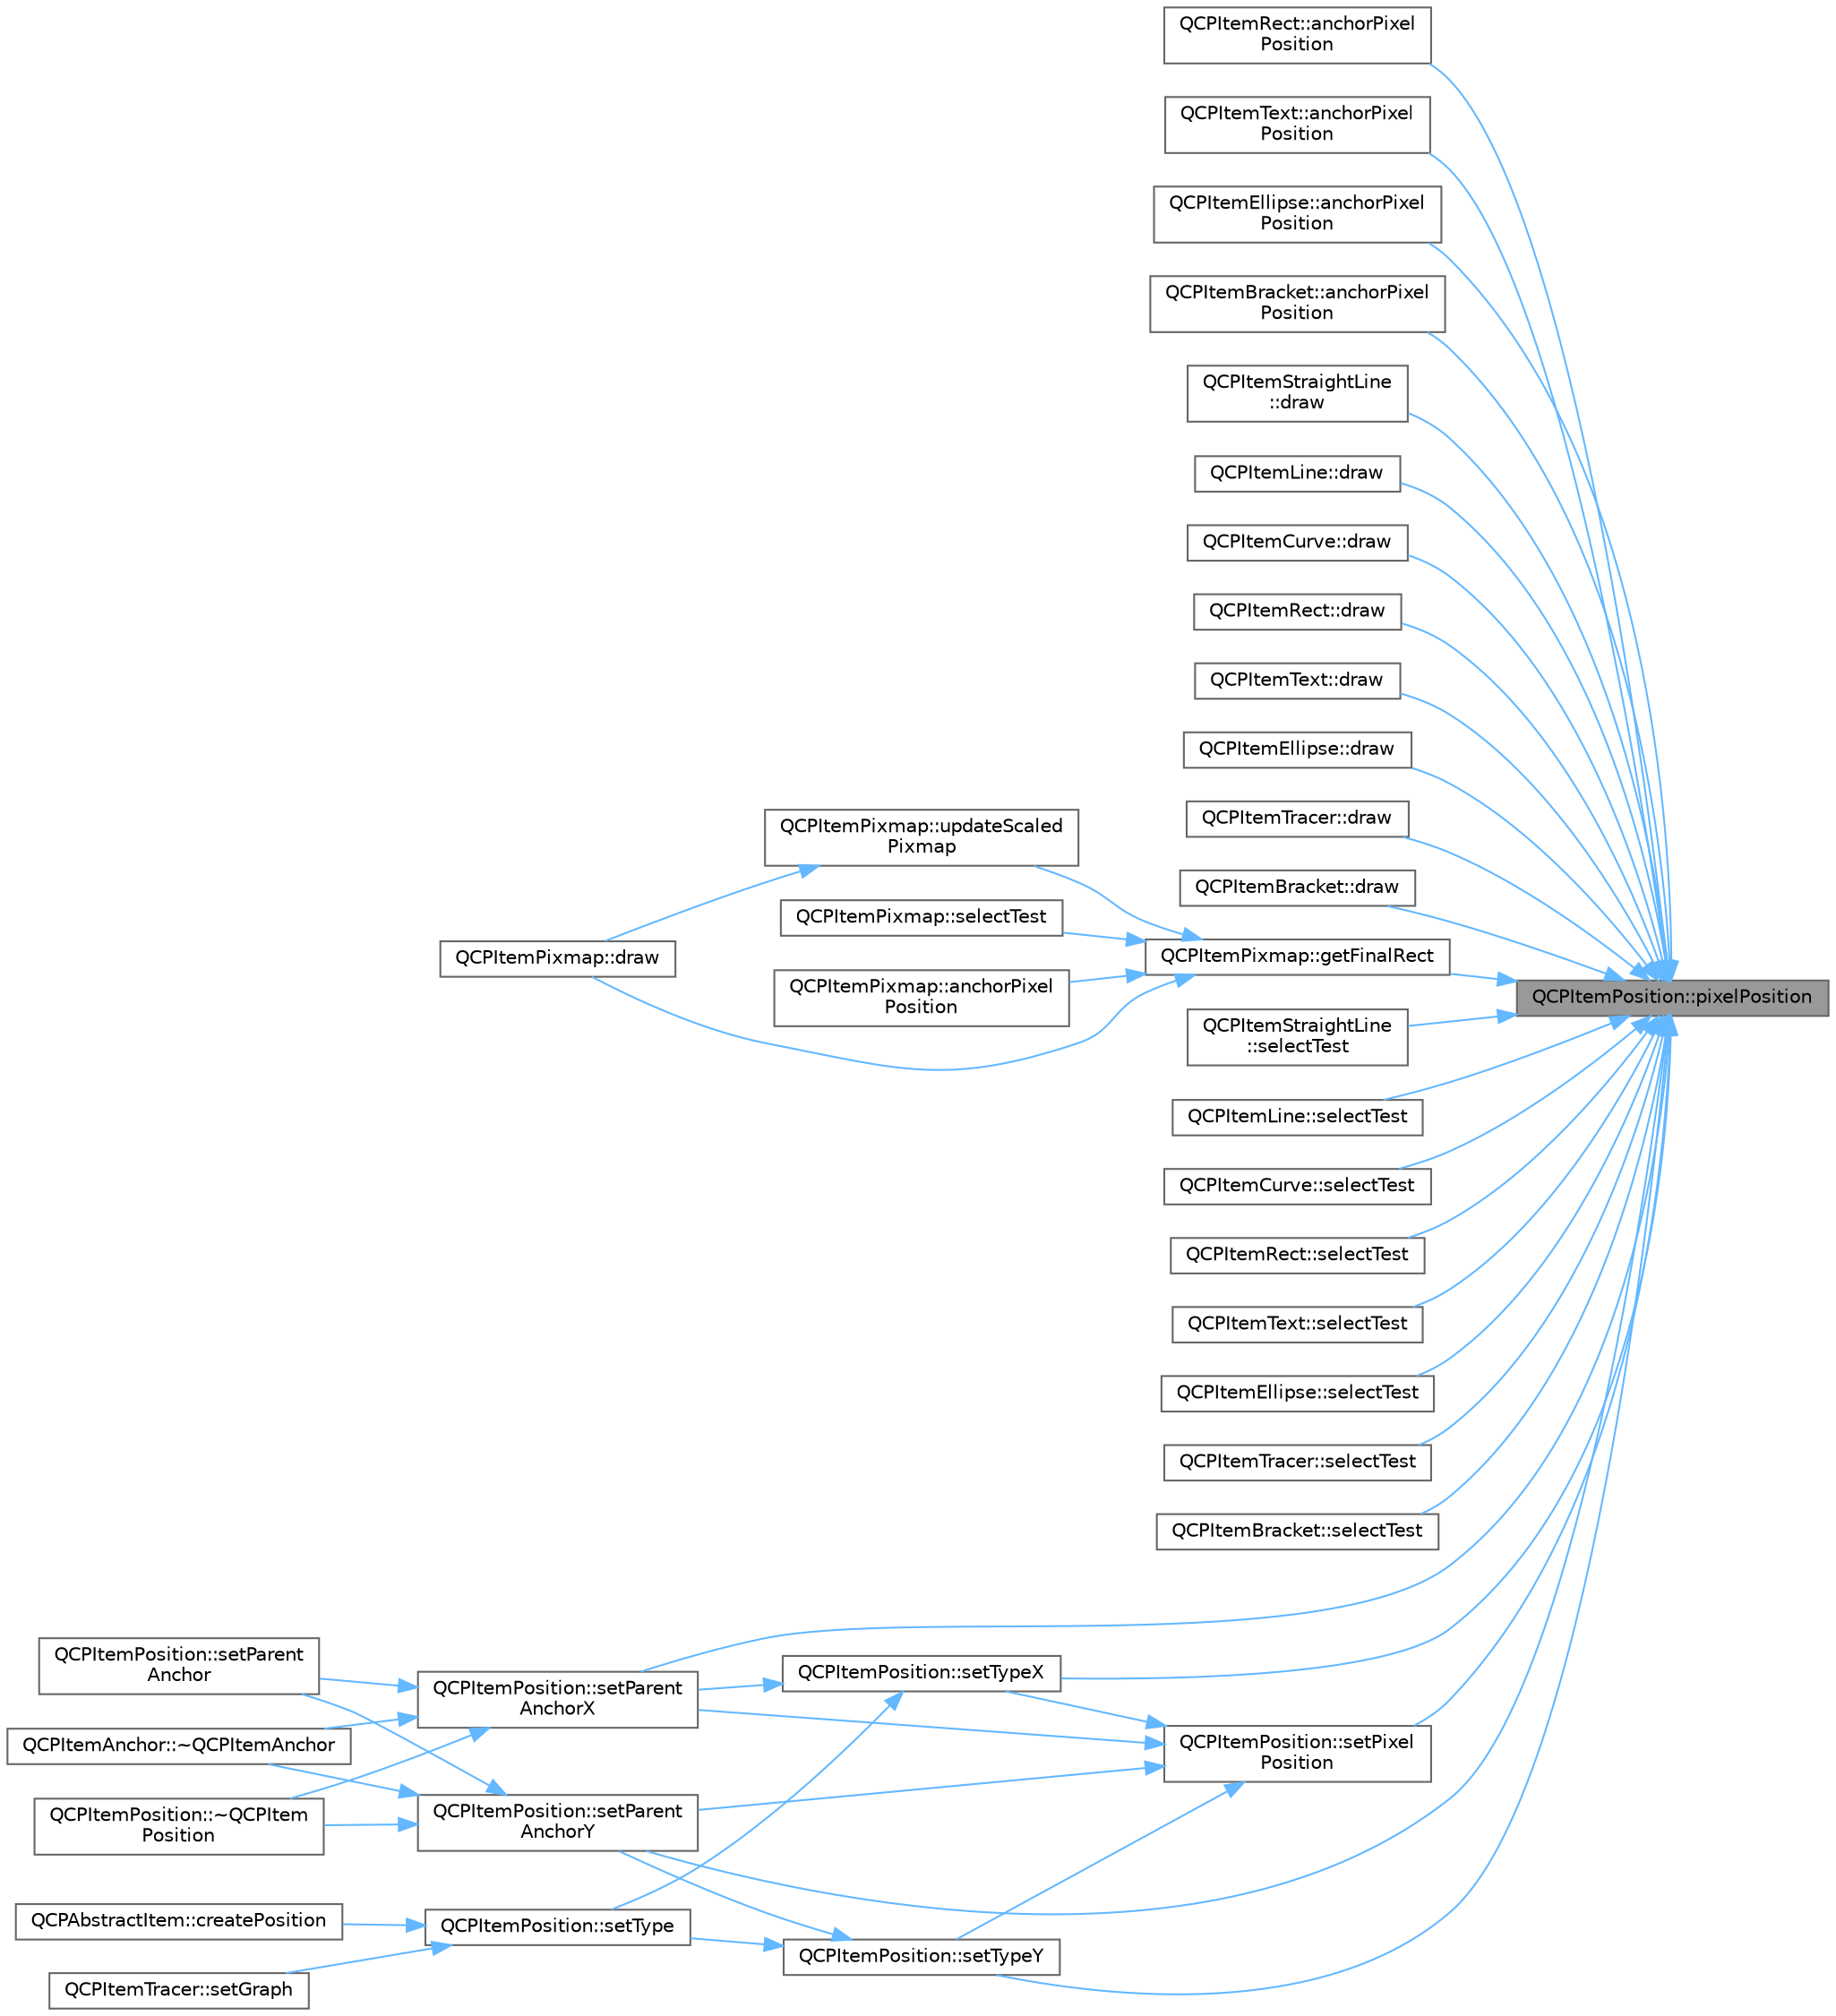 digraph "QCPItemPosition::pixelPosition"
{
 // LATEX_PDF_SIZE
  bgcolor="transparent";
  edge [fontname=Helvetica,fontsize=10,labelfontname=Helvetica,labelfontsize=10];
  node [fontname=Helvetica,fontsize=10,shape=box,height=0.2,width=0.4];
  rankdir="RL";
  Node1 [label="QCPItemPosition::pixelPosition",height=0.2,width=0.4,color="gray40", fillcolor="grey60", style="filled", fontcolor="black",tooltip=" "];
  Node1 -> Node2 [dir="back",color="steelblue1",style="solid"];
  Node2 [label="QCPItemRect::anchorPixel\lPosition",height=0.2,width=0.4,color="grey40", fillcolor="white", style="filled",URL="$class_q_c_p_item_rect.html#a844027325b33a3b7eef424128ee5109c",tooltip=" "];
  Node1 -> Node3 [dir="back",color="steelblue1",style="solid"];
  Node3 [label="QCPItemText::anchorPixel\lPosition",height=0.2,width=0.4,color="grey40", fillcolor="white", style="filled",URL="$class_q_c_p_item_text.html#afcdb1724d88d561f65da95fb54b0acb7",tooltip=" "];
  Node1 -> Node4 [dir="back",color="steelblue1",style="solid"];
  Node4 [label="QCPItemEllipse::anchorPixel\lPosition",height=0.2,width=0.4,color="grey40", fillcolor="white", style="filled",URL="$class_q_c_p_item_ellipse.html#a35cd6983c61a16ac33c23f08dd2817cc",tooltip=" "];
  Node1 -> Node5 [dir="back",color="steelblue1",style="solid"];
  Node5 [label="QCPItemBracket::anchorPixel\lPosition",height=0.2,width=0.4,color="grey40", fillcolor="white", style="filled",URL="$class_q_c_p_item_bracket.html#a008d87325d26b6616d368cec06027cce",tooltip=" "];
  Node1 -> Node6 [dir="back",color="steelblue1",style="solid"];
  Node6 [label="QCPItemStraightLine\l::draw",height=0.2,width=0.4,color="grey40", fillcolor="white", style="filled",URL="$class_q_c_p_item_straight_line.html#acbc84ad219bf4845152e4e2202fcaa3c",tooltip=" "];
  Node1 -> Node7 [dir="back",color="steelblue1",style="solid"];
  Node7 [label="QCPItemLine::draw",height=0.2,width=0.4,color="grey40", fillcolor="white", style="filled",URL="$class_q_c_p_item_line.html#ae184140b61b2ef5b8edde76304447200",tooltip=" "];
  Node1 -> Node8 [dir="back",color="steelblue1",style="solid"];
  Node8 [label="QCPItemCurve::draw",height=0.2,width=0.4,color="grey40", fillcolor="white", style="filled",URL="$class_q_c_p_item_curve.html#a856ae61de18278847ba5e0e357bf68f2",tooltip=" "];
  Node1 -> Node9 [dir="back",color="steelblue1",style="solid"];
  Node9 [label="QCPItemRect::draw",height=0.2,width=0.4,color="grey40", fillcolor="white", style="filled",URL="$class_q_c_p_item_rect.html#a3c492960d0fc038cf1b60578b62b6cdc",tooltip=" "];
  Node1 -> Node10 [dir="back",color="steelblue1",style="solid"];
  Node10 [label="QCPItemText::draw",height=0.2,width=0.4,color="grey40", fillcolor="white", style="filled",URL="$class_q_c_p_item_text.html#a8f8f075da83b6547c2b32e1f64cf0554",tooltip=" "];
  Node1 -> Node11 [dir="back",color="steelblue1",style="solid"];
  Node11 [label="QCPItemEllipse::draw",height=0.2,width=0.4,color="grey40", fillcolor="white", style="filled",URL="$class_q_c_p_item_ellipse.html#a77eebd67a402fc496082a2e51356928c",tooltip=" "];
  Node1 -> Node12 [dir="back",color="steelblue1",style="solid"];
  Node12 [label="QCPItemTracer::draw",height=0.2,width=0.4,color="grey40", fillcolor="white", style="filled",URL="$class_q_c_p_item_tracer.html#a11f187ffea436434f3b5cfc387811967",tooltip=" "];
  Node1 -> Node13 [dir="back",color="steelblue1",style="solid"];
  Node13 [label="QCPItemBracket::draw",height=0.2,width=0.4,color="grey40", fillcolor="white", style="filled",URL="$class_q_c_p_item_bracket.html#a942a3978aea44a2fc7b4383f2bf6d417",tooltip=" "];
  Node1 -> Node14 [dir="back",color="steelblue1",style="solid"];
  Node14 [label="QCPItemPixmap::getFinalRect",height=0.2,width=0.4,color="grey40", fillcolor="white", style="filled",URL="$class_q_c_p_item_pixmap.html#a4e7d803e5093c457a109f8fae56677c2",tooltip=" "];
  Node14 -> Node15 [dir="back",color="steelblue1",style="solid"];
  Node15 [label="QCPItemPixmap::anchorPixel\lPosition",height=0.2,width=0.4,color="grey40", fillcolor="white", style="filled",URL="$class_q_c_p_item_pixmap.html#a5803d8e173bc4d48619fc43701db32e5",tooltip=" "];
  Node14 -> Node16 [dir="back",color="steelblue1",style="solid"];
  Node16 [label="QCPItemPixmap::draw",height=0.2,width=0.4,color="grey40", fillcolor="white", style="filled",URL="$class_q_c_p_item_pixmap.html#a9538a7d37fe20a4ff4bb2cb5bbbf2b48",tooltip=" "];
  Node14 -> Node17 [dir="back",color="steelblue1",style="solid"];
  Node17 [label="QCPItemPixmap::selectTest",height=0.2,width=0.4,color="grey40", fillcolor="white", style="filled",URL="$class_q_c_p_item_pixmap.html#a65d1ede7bb479b90d40186d083071947",tooltip=" "];
  Node14 -> Node18 [dir="back",color="steelblue1",style="solid"];
  Node18 [label="QCPItemPixmap::updateScaled\lPixmap",height=0.2,width=0.4,color="grey40", fillcolor="white", style="filled",URL="$class_q_c_p_item_pixmap.html#a8bced3027b326b290726cd1979c7cfc6",tooltip=" "];
  Node18 -> Node16 [dir="back",color="steelblue1",style="solid"];
  Node1 -> Node19 [dir="back",color="steelblue1",style="solid"];
  Node19 [label="QCPItemStraightLine\l::selectTest",height=0.2,width=0.4,color="grey40", fillcolor="white", style="filled",URL="$class_q_c_p_item_straight_line.html#a2e36c9d4dcc3aeda78a5584f790e39e3",tooltip=" "];
  Node1 -> Node20 [dir="back",color="steelblue1",style="solid"];
  Node20 [label="QCPItemLine::selectTest",height=0.2,width=0.4,color="grey40", fillcolor="white", style="filled",URL="$class_q_c_p_item_line.html#a8e02bfbca04fbcf3dbc375a2bf693229",tooltip=" "];
  Node1 -> Node21 [dir="back",color="steelblue1",style="solid"];
  Node21 [label="QCPItemCurve::selectTest",height=0.2,width=0.4,color="grey40", fillcolor="white", style="filled",URL="$class_q_c_p_item_curve.html#a718fa40140a43c8afbd41a3d85c92d72",tooltip=" "];
  Node1 -> Node22 [dir="back",color="steelblue1",style="solid"];
  Node22 [label="QCPItemRect::selectTest",height=0.2,width=0.4,color="grey40", fillcolor="white", style="filled",URL="$class_q_c_p_item_rect.html#a2e68621b75bae4da6ae0ab2cdd0dd733",tooltip=" "];
  Node1 -> Node23 [dir="back",color="steelblue1",style="solid"];
  Node23 [label="QCPItemText::selectTest",height=0.2,width=0.4,color="grey40", fillcolor="white", style="filled",URL="$class_q_c_p_item_text.html#a676aaec10ad3cc4d7d0e4847db04c838",tooltip=" "];
  Node1 -> Node24 [dir="back",color="steelblue1",style="solid"];
  Node24 [label="QCPItemEllipse::selectTest",height=0.2,width=0.4,color="grey40", fillcolor="white", style="filled",URL="$class_q_c_p_item_ellipse.html#ab6e2b8a29695c606c7731e498297ca29",tooltip=" "];
  Node1 -> Node25 [dir="back",color="steelblue1",style="solid"];
  Node25 [label="QCPItemTracer::selectTest",height=0.2,width=0.4,color="grey40", fillcolor="white", style="filled",URL="$class_q_c_p_item_tracer.html#a9fd955fea40e977d66f3a9fd5765aec4",tooltip=" "];
  Node1 -> Node26 [dir="back",color="steelblue1",style="solid"];
  Node26 [label="QCPItemBracket::selectTest",height=0.2,width=0.4,color="grey40", fillcolor="white", style="filled",URL="$class_q_c_p_item_bracket.html#a49a6b2f41e0a8c2a2e3a2836027a8455",tooltip=" "];
  Node1 -> Node27 [dir="back",color="steelblue1",style="solid"];
  Node27 [label="QCPItemPosition::setParent\lAnchorX",height=0.2,width=0.4,color="grey40", fillcolor="white", style="filled",URL="$class_q_c_p_item_position.html#add71461a973927c74e42179480916d9c",tooltip=" "];
  Node27 -> Node28 [dir="back",color="steelblue1",style="solid"];
  Node28 [label="QCPItemPosition::setParent\lAnchor",height=0.2,width=0.4,color="grey40", fillcolor="white", style="filled",URL="$class_q_c_p_item_position.html#ac094d67a95d2dceafa0d50b9db3a7e51",tooltip=" "];
  Node27 -> Node29 [dir="back",color="steelblue1",style="solid"];
  Node29 [label="QCPItemAnchor::~QCPItemAnchor",height=0.2,width=0.4,color="grey40", fillcolor="white", style="filled",URL="$class_q_c_p_item_anchor.html#a1868559407600688ee4d1a4621e81ceb",tooltip=" "];
  Node27 -> Node30 [dir="back",color="steelblue1",style="solid"];
  Node30 [label="QCPItemPosition::~QCPItem\lPosition",height=0.2,width=0.4,color="grey40", fillcolor="white", style="filled",URL="$class_q_c_p_item_position.html#ad8a289016f7a62332f9c865c39ab2047",tooltip=" "];
  Node1 -> Node31 [dir="back",color="steelblue1",style="solid"];
  Node31 [label="QCPItemPosition::setParent\lAnchorY",height=0.2,width=0.4,color="grey40", fillcolor="white", style="filled",URL="$class_q_c_p_item_position.html#add5ec1db9d19cec58a3b5c9e0a0c3f9d",tooltip=" "];
  Node31 -> Node28 [dir="back",color="steelblue1",style="solid"];
  Node31 -> Node29 [dir="back",color="steelblue1",style="solid"];
  Node31 -> Node30 [dir="back",color="steelblue1",style="solid"];
  Node1 -> Node32 [dir="back",color="steelblue1",style="solid"];
  Node32 [label="QCPItemPosition::setPixel\lPosition",height=0.2,width=0.4,color="grey40", fillcolor="white", style="filled",URL="$class_q_c_p_item_position.html#a8d4f858f2089973967cf9cb81970ef0a",tooltip=" "];
  Node32 -> Node27 [dir="back",color="steelblue1",style="solid"];
  Node32 -> Node31 [dir="back",color="steelblue1",style="solid"];
  Node32 -> Node33 [dir="back",color="steelblue1",style="solid"];
  Node33 [label="QCPItemPosition::setTypeX",height=0.2,width=0.4,color="grey40", fillcolor="white", style="filled",URL="$class_q_c_p_item_position.html#a2113b2351d6d00457fb3559a4e20c3ea",tooltip=" "];
  Node33 -> Node27 [dir="back",color="steelblue1",style="solid"];
  Node33 -> Node34 [dir="back",color="steelblue1",style="solid"];
  Node34 [label="QCPItemPosition::setType",height=0.2,width=0.4,color="grey40", fillcolor="white", style="filled",URL="$class_q_c_p_item_position.html#aa476abf71ed8fa4c537457ebb1a754ad",tooltip=" "];
  Node34 -> Node35 [dir="back",color="steelblue1",style="solid"];
  Node35 [label="QCPAbstractItem::createPosition",height=0.2,width=0.4,color="grey40", fillcolor="white", style="filled",URL="$class_q_c_p_abstract_item.html#a75036d39c4d4e2e1a7dd145fff915d32",tooltip=" "];
  Node34 -> Node36 [dir="back",color="steelblue1",style="solid"];
  Node36 [label="QCPItemTracer::setGraph",height=0.2,width=0.4,color="grey40", fillcolor="white", style="filled",URL="$class_q_c_p_item_tracer.html#af5886f4ded8dd68cb4f3388f390790c0",tooltip=" "];
  Node32 -> Node37 [dir="back",color="steelblue1",style="solid"];
  Node37 [label="QCPItemPosition::setTypeY",height=0.2,width=0.4,color="grey40", fillcolor="white", style="filled",URL="$class_q_c_p_item_position.html#ac2a454aa5a54c1615c50686601ec4510",tooltip=" "];
  Node37 -> Node31 [dir="back",color="steelblue1",style="solid"];
  Node37 -> Node34 [dir="back",color="steelblue1",style="solid"];
  Node1 -> Node33 [dir="back",color="steelblue1",style="solid"];
  Node1 -> Node37 [dir="back",color="steelblue1",style="solid"];
}
